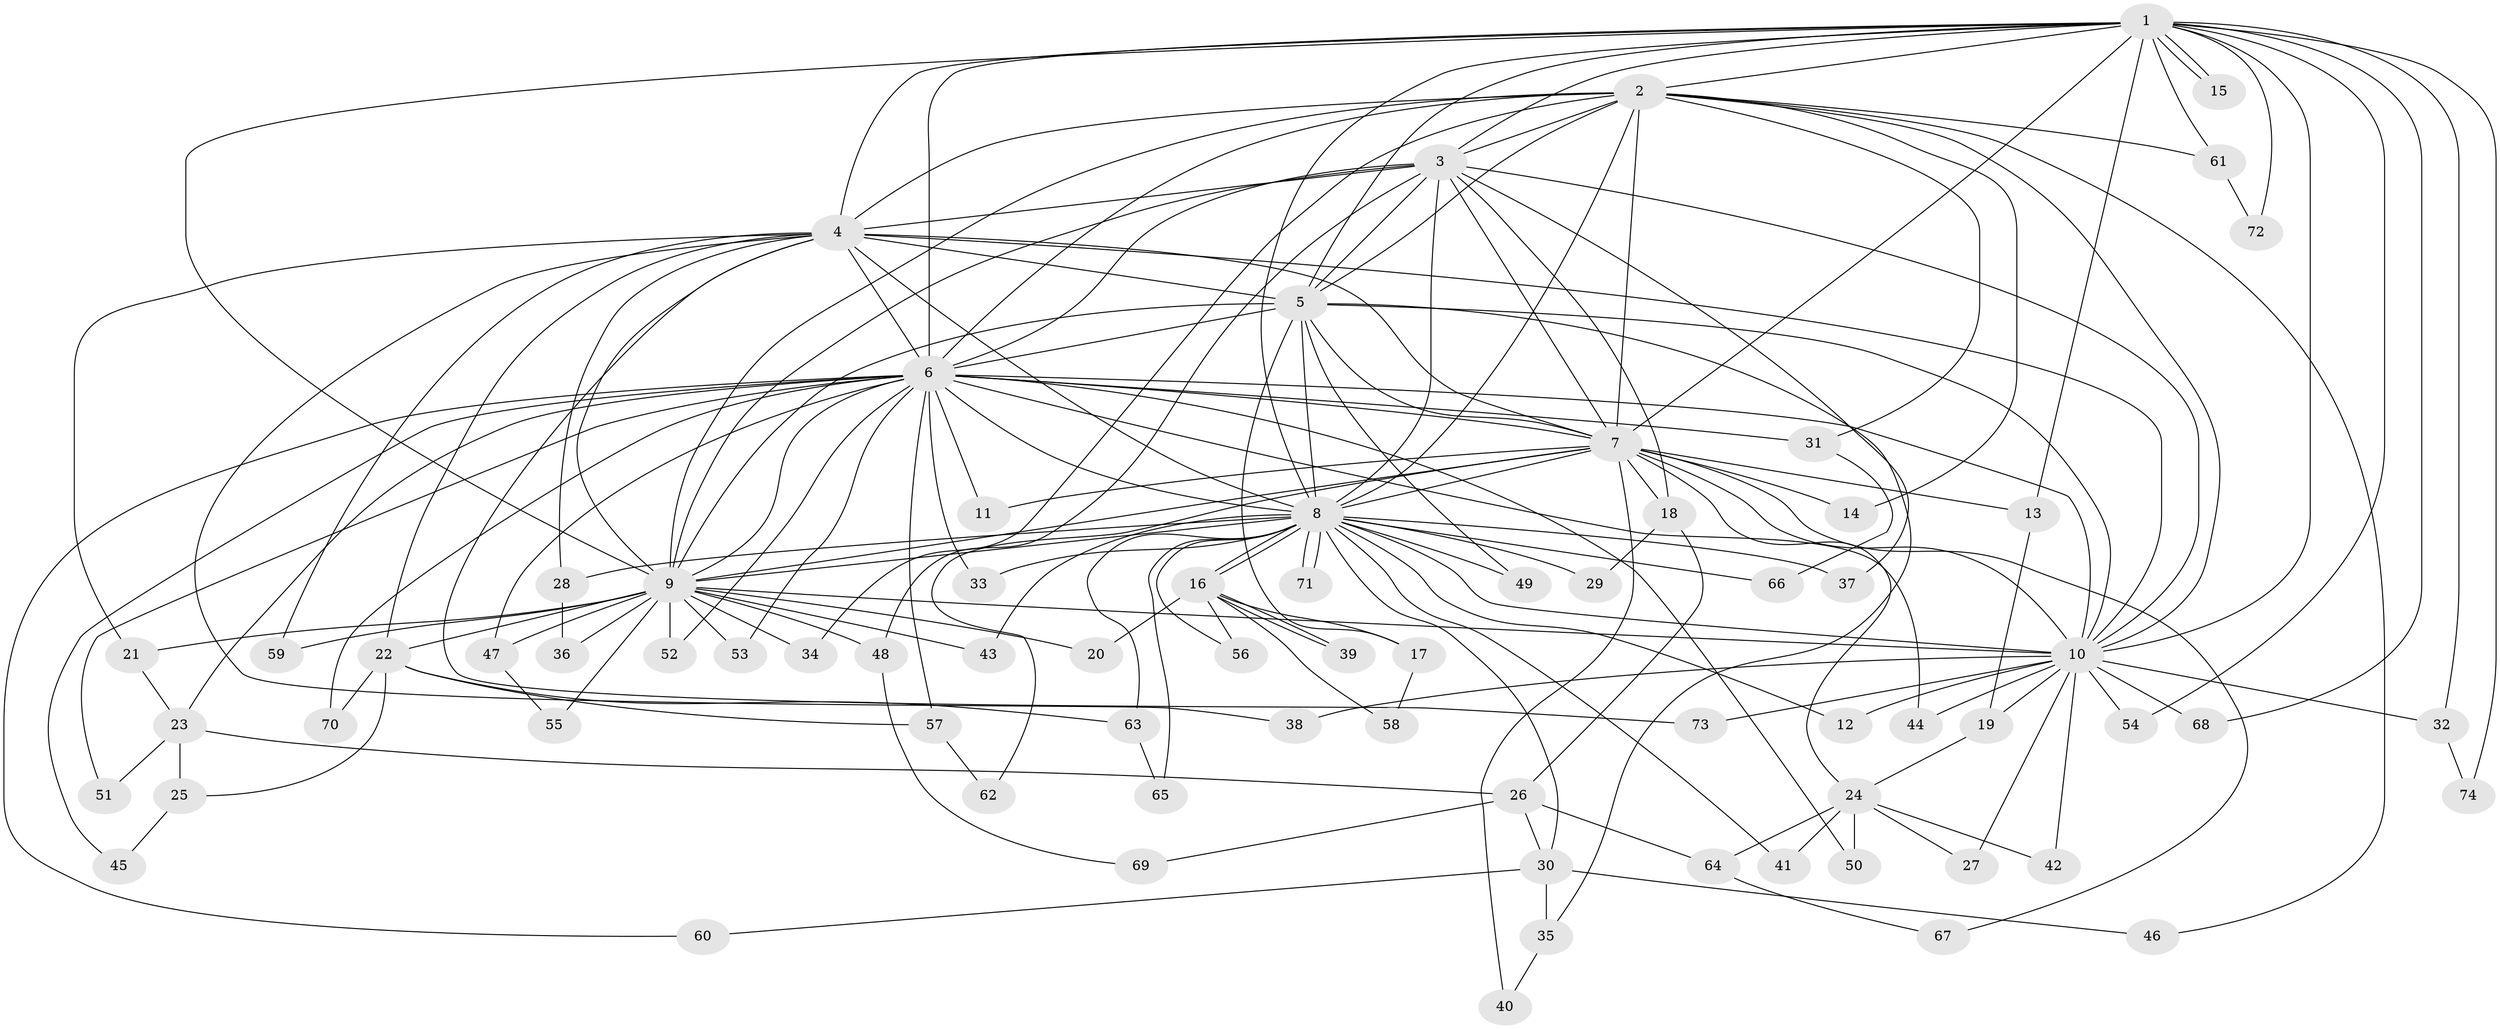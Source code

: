 // Generated by graph-tools (version 1.1) at 2025/14/03/09/25 04:14:14]
// undirected, 74 vertices, 173 edges
graph export_dot {
graph [start="1"]
  node [color=gray90,style=filled];
  1;
  2;
  3;
  4;
  5;
  6;
  7;
  8;
  9;
  10;
  11;
  12;
  13;
  14;
  15;
  16;
  17;
  18;
  19;
  20;
  21;
  22;
  23;
  24;
  25;
  26;
  27;
  28;
  29;
  30;
  31;
  32;
  33;
  34;
  35;
  36;
  37;
  38;
  39;
  40;
  41;
  42;
  43;
  44;
  45;
  46;
  47;
  48;
  49;
  50;
  51;
  52;
  53;
  54;
  55;
  56;
  57;
  58;
  59;
  60;
  61;
  62;
  63;
  64;
  65;
  66;
  67;
  68;
  69;
  70;
  71;
  72;
  73;
  74;
  1 -- 2;
  1 -- 3;
  1 -- 4;
  1 -- 5;
  1 -- 6;
  1 -- 7;
  1 -- 8;
  1 -- 9;
  1 -- 10;
  1 -- 13;
  1 -- 15;
  1 -- 15;
  1 -- 32;
  1 -- 54;
  1 -- 61;
  1 -- 68;
  1 -- 72;
  1 -- 74;
  2 -- 3;
  2 -- 4;
  2 -- 5;
  2 -- 6;
  2 -- 7;
  2 -- 8;
  2 -- 9;
  2 -- 10;
  2 -- 14;
  2 -- 31;
  2 -- 34;
  2 -- 46;
  2 -- 61;
  3 -- 4;
  3 -- 5;
  3 -- 6;
  3 -- 7;
  3 -- 8;
  3 -- 9;
  3 -- 10;
  3 -- 18;
  3 -- 37;
  3 -- 48;
  4 -- 5;
  4 -- 6;
  4 -- 7;
  4 -- 8;
  4 -- 9;
  4 -- 10;
  4 -- 21;
  4 -- 22;
  4 -- 28;
  4 -- 38;
  4 -- 59;
  4 -- 73;
  5 -- 6;
  5 -- 7;
  5 -- 8;
  5 -- 9;
  5 -- 10;
  5 -- 17;
  5 -- 35;
  5 -- 49;
  6 -- 7;
  6 -- 8;
  6 -- 9;
  6 -- 10;
  6 -- 11;
  6 -- 23;
  6 -- 31;
  6 -- 33;
  6 -- 44;
  6 -- 45;
  6 -- 47;
  6 -- 50;
  6 -- 51;
  6 -- 52;
  6 -- 53;
  6 -- 57;
  6 -- 60;
  6 -- 70;
  7 -- 8;
  7 -- 9;
  7 -- 10;
  7 -- 11;
  7 -- 13;
  7 -- 14;
  7 -- 18;
  7 -- 24;
  7 -- 40;
  7 -- 62;
  7 -- 67;
  8 -- 9;
  8 -- 10;
  8 -- 12;
  8 -- 16;
  8 -- 16;
  8 -- 28;
  8 -- 29;
  8 -- 30;
  8 -- 33;
  8 -- 37;
  8 -- 41;
  8 -- 43;
  8 -- 49;
  8 -- 56;
  8 -- 63;
  8 -- 65;
  8 -- 66;
  8 -- 71;
  8 -- 71;
  9 -- 10;
  9 -- 20;
  9 -- 21;
  9 -- 22;
  9 -- 34;
  9 -- 36;
  9 -- 43;
  9 -- 47;
  9 -- 48;
  9 -- 52;
  9 -- 53;
  9 -- 55;
  9 -- 59;
  10 -- 12;
  10 -- 19;
  10 -- 27;
  10 -- 32;
  10 -- 38;
  10 -- 42;
  10 -- 44;
  10 -- 54;
  10 -- 68;
  10 -- 73;
  13 -- 19;
  16 -- 17;
  16 -- 20;
  16 -- 39;
  16 -- 39;
  16 -- 56;
  16 -- 58;
  17 -- 58;
  18 -- 26;
  18 -- 29;
  19 -- 24;
  21 -- 23;
  22 -- 25;
  22 -- 57;
  22 -- 63;
  22 -- 70;
  23 -- 25;
  23 -- 26;
  23 -- 51;
  24 -- 27;
  24 -- 41;
  24 -- 42;
  24 -- 50;
  24 -- 64;
  25 -- 45;
  26 -- 30;
  26 -- 64;
  26 -- 69;
  28 -- 36;
  30 -- 35;
  30 -- 46;
  30 -- 60;
  31 -- 66;
  32 -- 74;
  35 -- 40;
  47 -- 55;
  48 -- 69;
  57 -- 62;
  61 -- 72;
  63 -- 65;
  64 -- 67;
}
